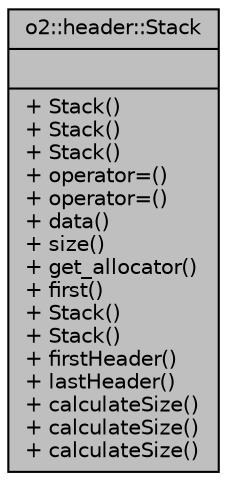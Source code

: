 digraph "o2::header::Stack"
{
 // INTERACTIVE_SVG=YES
  bgcolor="transparent";
  edge [fontname="Helvetica",fontsize="10",labelfontname="Helvetica",labelfontsize="10"];
  node [fontname="Helvetica",fontsize="10",shape=record];
  Node1 [label="{o2::header::Stack\n||+ Stack()\l+ Stack()\l+ Stack()\l+ operator=()\l+ operator=()\l+ data()\l+ size()\l+ get_allocator()\l+ first()\l+ Stack()\l+ Stack()\l+ firstHeader()\l+ lastHeader()\l+ calculateSize()\l+ calculateSize()\l+ calculateSize()\l}",height=0.2,width=0.4,color="black", fillcolor="grey75", style="filled", fontcolor="black"];
}
